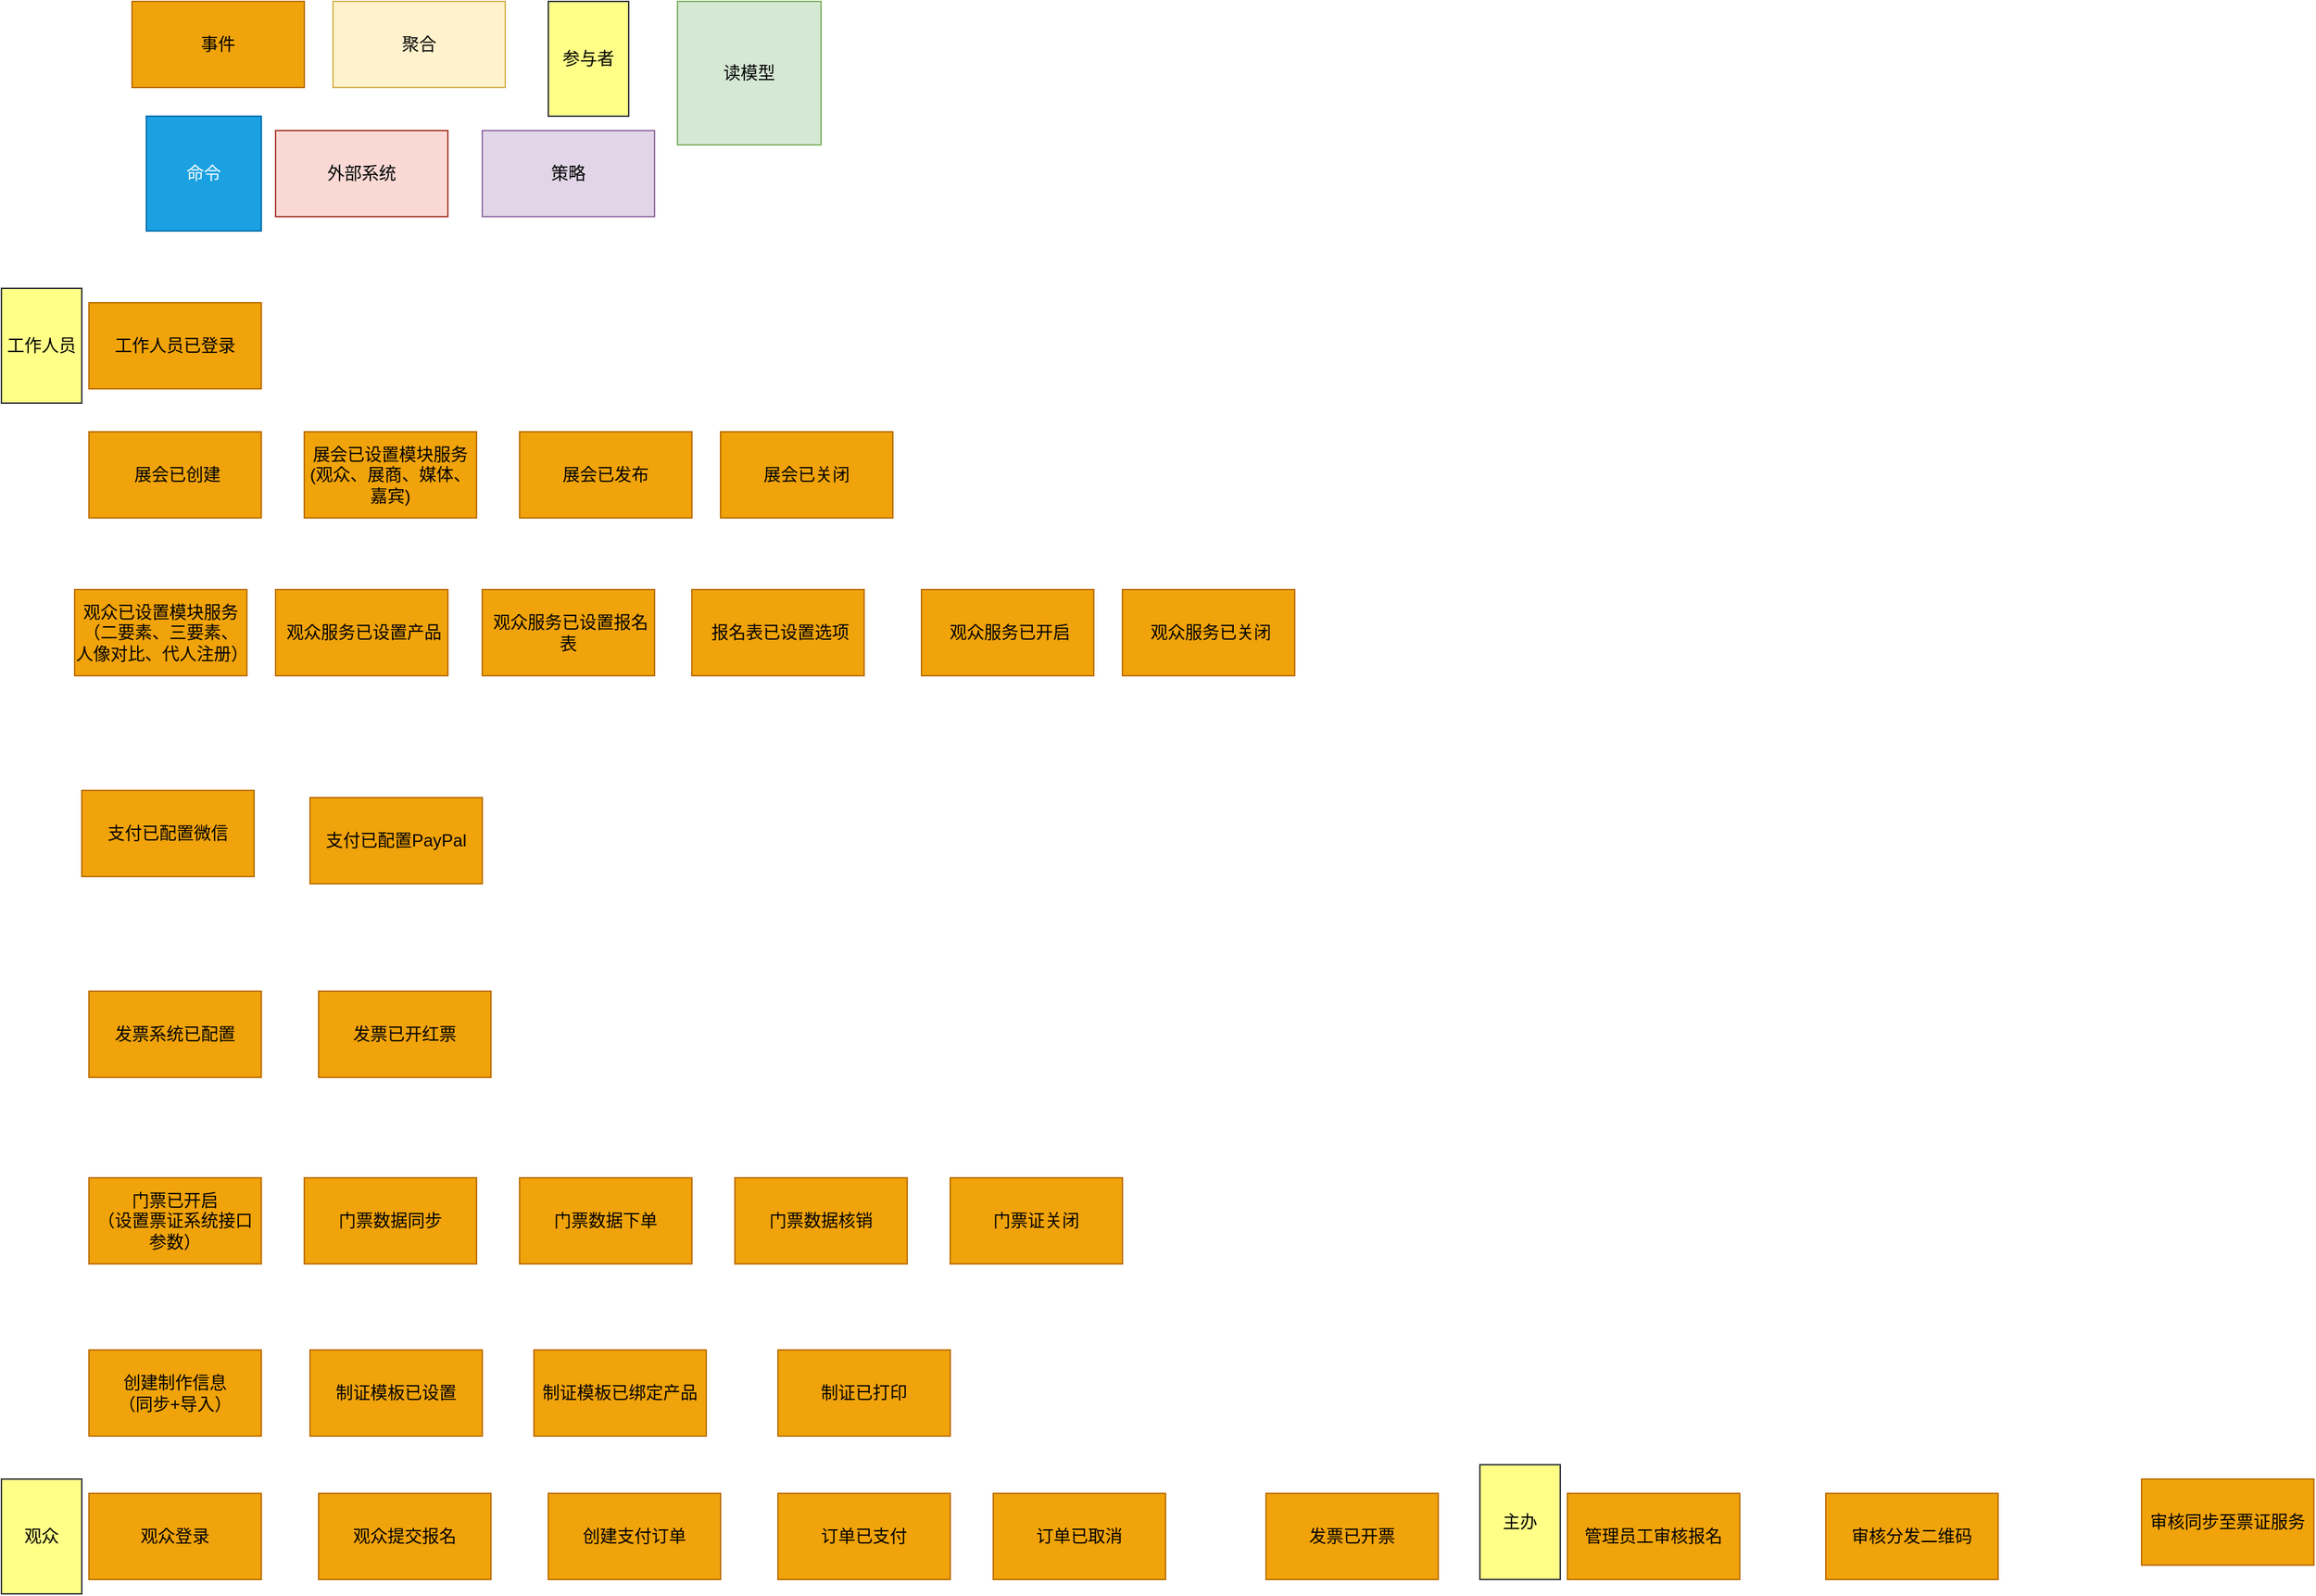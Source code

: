 <mxfile version="25.0.3" pages="3">
  <diagram name="事件" id="Tm8wjcbFjeaA6EBHHuMP">
    <mxGraphModel dx="1143" dy="615" grid="1" gridSize="10" guides="1" tooltips="1" connect="1" arrows="1" fold="1" page="1" pageScale="1" pageWidth="827" pageHeight="1169" math="0" shadow="0">
      <root>
        <mxCell id="0" />
        <mxCell id="1" parent="0" />
        <mxCell id="0bBEa5JM60ahN9PU3Rlk-1" value="" style="group;movable=0;resizable=0;rotatable=0;deletable=0;editable=0;locked=1;connectable=0;" parent="1" vertex="1" connectable="0">
          <mxGeometry x="110" y="30" width="480" height="160" as="geometry" />
        </mxCell>
        <mxCell id="0bBEa5JM60ahN9PU3Rlk-2" value="事件" style="rounded=0;whiteSpace=wrap;html=1;fillColor=#f0a30a;strokeColor=#BD7000;fontColor=#000000;" parent="0bBEa5JM60ahN9PU3Rlk-1" vertex="1">
          <mxGeometry width="120" height="60" as="geometry" />
        </mxCell>
        <mxCell id="0bBEa5JM60ahN9PU3Rlk-3" value="聚合" style="rounded=0;whiteSpace=wrap;html=1;fillColor=#fff2cc;strokeColor=#d6b656;" parent="0bBEa5JM60ahN9PU3Rlk-1" vertex="1">
          <mxGeometry x="140" width="120" height="60" as="geometry" />
        </mxCell>
        <mxCell id="0bBEa5JM60ahN9PU3Rlk-4" value="命令" style="rounded=0;whiteSpace=wrap;html=1;fillColor=#1ba1e2;strokeColor=#006EAF;fontColor=#ffffff;" parent="0bBEa5JM60ahN9PU3Rlk-1" vertex="1">
          <mxGeometry x="10" y="80" width="80" height="80" as="geometry" />
        </mxCell>
        <mxCell id="0bBEa5JM60ahN9PU3Rlk-5" value="外部系统" style="rounded=0;whiteSpace=wrap;html=1;fillColor=#fad9d5;strokeColor=#ae4132;" parent="0bBEa5JM60ahN9PU3Rlk-1" vertex="1">
          <mxGeometry x="100" y="90" width="120" height="60" as="geometry" />
        </mxCell>
        <mxCell id="0bBEa5JM60ahN9PU3Rlk-6" value="参与者" style="rounded=0;whiteSpace=wrap;html=1;fillColor=#ffff88;strokeColor=#36393d;" parent="0bBEa5JM60ahN9PU3Rlk-1" vertex="1">
          <mxGeometry x="290" width="56" height="80" as="geometry" />
        </mxCell>
        <mxCell id="0bBEa5JM60ahN9PU3Rlk-7" value="策略" style="rounded=0;whiteSpace=wrap;html=1;fillColor=#e1d5e7;strokeColor=#9673a6;" parent="0bBEa5JM60ahN9PU3Rlk-1" vertex="1">
          <mxGeometry x="244" y="90" width="120" height="60" as="geometry" />
        </mxCell>
        <mxCell id="0bBEa5JM60ahN9PU3Rlk-8" value="读模型" style="rounded=0;whiteSpace=wrap;html=1;fillColor=#d5e8d4;strokeColor=#82b366;" parent="0bBEa5JM60ahN9PU3Rlk-1" vertex="1">
          <mxGeometry x="380" width="100" height="100" as="geometry" />
        </mxCell>
        <mxCell id="0bBEa5JM60ahN9PU3Rlk-9" value="&amp;nbsp;展会已创建" style="rounded=0;whiteSpace=wrap;html=1;fillColor=#f0a30a;strokeColor=#BD7000;fontColor=#000000;" parent="1" vertex="1">
          <mxGeometry x="80" y="330" width="120" height="60" as="geometry" />
        </mxCell>
        <mxCell id="0bBEa5JM60ahN9PU3Rlk-10" value="展会已设置模块服务&lt;div&gt;(观众、展商、媒体、嘉宾)&lt;/div&gt;" style="rounded=0;whiteSpace=wrap;html=1;fillColor=#f0a30a;strokeColor=#BD7000;fontColor=#000000;" parent="1" vertex="1">
          <mxGeometry x="230" y="330" width="120" height="60" as="geometry" />
        </mxCell>
        <mxCell id="0bBEa5JM60ahN9PU3Rlk-11" value="展会已发布" style="rounded=0;whiteSpace=wrap;html=1;fillColor=#f0a30a;strokeColor=#BD7000;fontColor=#000000;" parent="1" vertex="1">
          <mxGeometry x="380" y="330" width="120" height="60" as="geometry" />
        </mxCell>
        <mxCell id="0bBEa5JM60ahN9PU3Rlk-12" value="展会已关闭" style="rounded=0;whiteSpace=wrap;html=1;fillColor=#f0a30a;strokeColor=#BD7000;fontColor=#000000;" parent="1" vertex="1">
          <mxGeometry x="520" y="330" width="120" height="60" as="geometry" />
        </mxCell>
        <mxCell id="0bBEa5JM60ahN9PU3Rlk-13" value="&amp;nbsp;观众服务已设置产品" style="rounded=0;whiteSpace=wrap;html=1;fillColor=#f0a30a;strokeColor=#BD7000;fontColor=#000000;" parent="1" vertex="1">
          <mxGeometry x="210" y="440" width="120" height="60" as="geometry" />
        </mxCell>
        <mxCell id="0bBEa5JM60ahN9PU3Rlk-14" value="&amp;nbsp;观众服务已开启" style="rounded=0;whiteSpace=wrap;html=1;fillColor=#f0a30a;strokeColor=#BD7000;fontColor=#000000;" parent="1" vertex="1">
          <mxGeometry x="660" y="440" width="120" height="60" as="geometry" />
        </mxCell>
        <mxCell id="0bBEa5JM60ahN9PU3Rlk-16" value="&amp;nbsp;观众服务已设置报名表" style="rounded=0;whiteSpace=wrap;html=1;fillColor=#f0a30a;strokeColor=#BD7000;fontColor=#000000;" parent="1" vertex="1">
          <mxGeometry x="354" y="440" width="120" height="60" as="geometry" />
        </mxCell>
        <mxCell id="0bBEa5JM60ahN9PU3Rlk-17" value="&amp;nbsp;报名表已设置选项" style="rounded=0;whiteSpace=wrap;html=1;fillColor=#f0a30a;strokeColor=#BD7000;fontColor=#000000;" parent="1" vertex="1">
          <mxGeometry x="500" y="440" width="120" height="60" as="geometry" />
        </mxCell>
        <mxCell id="0bBEa5JM60ahN9PU3Rlk-18" value="观众提交报名" style="rounded=0;whiteSpace=wrap;html=1;fillColor=#f0a30a;strokeColor=#BD7000;fontColor=#000000;" parent="1" vertex="1">
          <mxGeometry x="240" y="1070" width="120" height="60" as="geometry" />
        </mxCell>
        <mxCell id="0bBEa5JM60ahN9PU3Rlk-19" value="管理员工审核报名" style="rounded=0;whiteSpace=wrap;html=1;fillColor=#f0a30a;strokeColor=#BD7000;fontColor=#000000;" parent="1" vertex="1">
          <mxGeometry x="1110" y="1070" width="120" height="60" as="geometry" />
        </mxCell>
        <mxCell id="0bBEa5JM60ahN9PU3Rlk-20" value="审核分发二维码" style="rounded=0;whiteSpace=wrap;html=1;fillColor=#f0a30a;strokeColor=#BD7000;fontColor=#000000;" parent="1" vertex="1">
          <mxGeometry x="1290" y="1070" width="120" height="60" as="geometry" />
        </mxCell>
        <mxCell id="0bBEa5JM60ahN9PU3Rlk-21" value="审核同步至票证服务" style="rounded=0;whiteSpace=wrap;html=1;fillColor=#f0a30a;strokeColor=#BD7000;fontColor=#000000;" parent="1" vertex="1">
          <mxGeometry x="1510" y="1060" width="120" height="60" as="geometry" />
        </mxCell>
        <mxCell id="0bBEa5JM60ahN9PU3Rlk-22" value="创建支付订单" style="rounded=0;whiteSpace=wrap;html=1;fillColor=#f0a30a;strokeColor=#BD7000;fontColor=#000000;" parent="1" vertex="1">
          <mxGeometry x="400" y="1070" width="120" height="60" as="geometry" />
        </mxCell>
        <mxCell id="0bBEa5JM60ahN9PU3Rlk-23" value="&amp;nbsp;观众服务已关闭" style="rounded=0;whiteSpace=wrap;html=1;fillColor=#f0a30a;strokeColor=#BD7000;fontColor=#000000;" parent="1" vertex="1">
          <mxGeometry x="800" y="440" width="120" height="60" as="geometry" />
        </mxCell>
        <mxCell id="0bBEa5JM60ahN9PU3Rlk-24" value="观众已设置模块服务&lt;div&gt;（二要素、三要素、人像对比、代人注册）&lt;/div&gt;" style="rounded=0;whiteSpace=wrap;html=1;fillColor=#f0a30a;strokeColor=#BD7000;fontColor=#000000;" parent="1" vertex="1">
          <mxGeometry x="70" y="440" width="120" height="60" as="geometry" />
        </mxCell>
        <mxCell id="0bBEa5JM60ahN9PU3Rlk-25" value="门票已开启&lt;div&gt;（设置票证系统接口参数）&lt;/div&gt;" style="rounded=0;whiteSpace=wrap;html=1;fillColor=#f0a30a;strokeColor=#BD7000;fontColor=#000000;" parent="1" vertex="1">
          <mxGeometry x="80" y="850" width="120" height="60" as="geometry" />
        </mxCell>
        <mxCell id="0bBEa5JM60ahN9PU3Rlk-26" value="支付已配置微信" style="rounded=0;whiteSpace=wrap;html=1;fillColor=#f0a30a;strokeColor=#BD7000;fontColor=#000000;" parent="1" vertex="1">
          <mxGeometry x="75" y="580" width="120" height="60" as="geometry" />
        </mxCell>
        <mxCell id="0bBEa5JM60ahN9PU3Rlk-27" value="支付已配置PayPal" style="rounded=0;whiteSpace=wrap;html=1;fillColor=#f0a30a;strokeColor=#BD7000;fontColor=#000000;" parent="1" vertex="1">
          <mxGeometry x="234" y="585" width="120" height="60" as="geometry" />
        </mxCell>
        <mxCell id="0bBEa5JM60ahN9PU3Rlk-28" value="门票数据同步" style="rounded=0;whiteSpace=wrap;html=1;fillColor=#f0a30a;strokeColor=#BD7000;fontColor=#000000;" parent="1" vertex="1">
          <mxGeometry x="230" y="850" width="120" height="60" as="geometry" />
        </mxCell>
        <mxCell id="0bBEa5JM60ahN9PU3Rlk-29" value="门票数据下单" style="rounded=0;whiteSpace=wrap;html=1;fillColor=#f0a30a;strokeColor=#BD7000;fontColor=#000000;" parent="1" vertex="1">
          <mxGeometry x="380" y="850" width="120" height="60" as="geometry" />
        </mxCell>
        <mxCell id="0bBEa5JM60ahN9PU3Rlk-30" value="门票数据核销" style="rounded=0;whiteSpace=wrap;html=1;fillColor=#f0a30a;strokeColor=#BD7000;fontColor=#000000;" parent="1" vertex="1">
          <mxGeometry x="530" y="850" width="120" height="60" as="geometry" />
        </mxCell>
        <mxCell id="0bBEa5JM60ahN9PU3Rlk-31" value="门票证关闭" style="rounded=0;whiteSpace=wrap;html=1;fillColor=#f0a30a;strokeColor=#BD7000;fontColor=#000000;" parent="1" vertex="1">
          <mxGeometry x="680" y="850" width="120" height="60" as="geometry" />
        </mxCell>
        <mxCell id="0bBEa5JM60ahN9PU3Rlk-32" value="订单已支付" style="rounded=0;whiteSpace=wrap;html=1;fillColor=#f0a30a;strokeColor=#BD7000;fontColor=#000000;" parent="1" vertex="1">
          <mxGeometry x="560" y="1070" width="120" height="60" as="geometry" />
        </mxCell>
        <mxCell id="0bBEa5JM60ahN9PU3Rlk-33" value="订单已取消" style="rounded=0;whiteSpace=wrap;html=1;fillColor=#f0a30a;strokeColor=#BD7000;fontColor=#000000;" parent="1" vertex="1">
          <mxGeometry x="710" y="1070" width="120" height="60" as="geometry" />
        </mxCell>
        <mxCell id="0bBEa5JM60ahN9PU3Rlk-35" value="制证模板已设置" style="rounded=0;whiteSpace=wrap;html=1;fillColor=#f0a30a;strokeColor=#BD7000;fontColor=#000000;" parent="1" vertex="1">
          <mxGeometry x="234" y="970" width="120" height="60" as="geometry" />
        </mxCell>
        <mxCell id="0bBEa5JM60ahN9PU3Rlk-36" value="制证模板已绑定产品" style="rounded=0;whiteSpace=wrap;html=1;fillColor=#f0a30a;strokeColor=#BD7000;fontColor=#000000;" parent="1" vertex="1">
          <mxGeometry x="390" y="970" width="120" height="60" as="geometry" />
        </mxCell>
        <mxCell id="0bBEa5JM60ahN9PU3Rlk-37" value="制证已打印" style="rounded=0;whiteSpace=wrap;html=1;fillColor=#f0a30a;strokeColor=#BD7000;fontColor=#000000;" parent="1" vertex="1">
          <mxGeometry x="560" y="970" width="120" height="60" as="geometry" />
        </mxCell>
        <mxCell id="0bBEa5JM60ahN9PU3Rlk-38" value="创建制作信息&lt;div&gt;（同步+导入）&lt;/div&gt;" style="rounded=0;whiteSpace=wrap;html=1;fillColor=#f0a30a;strokeColor=#BD7000;fontColor=#000000;" parent="1" vertex="1">
          <mxGeometry x="80" y="970" width="120" height="60" as="geometry" />
        </mxCell>
        <mxCell id="0bBEa5JM60ahN9PU3Rlk-41" value="发票系统已配置" style="rounded=0;whiteSpace=wrap;html=1;fillColor=#f0a30a;strokeColor=#BD7000;fontColor=#000000;" parent="1" vertex="1">
          <mxGeometry x="80" y="720" width="120" height="60" as="geometry" />
        </mxCell>
        <mxCell id="0bBEa5JM60ahN9PU3Rlk-43" value="发票已开票" style="rounded=0;whiteSpace=wrap;html=1;fillColor=#f0a30a;strokeColor=#BD7000;fontColor=#000000;" parent="1" vertex="1">
          <mxGeometry x="900" y="1070" width="120" height="60" as="geometry" />
        </mxCell>
        <mxCell id="0bBEa5JM60ahN9PU3Rlk-44" value="发票已开红票" style="rounded=0;whiteSpace=wrap;html=1;fillColor=#f0a30a;strokeColor=#BD7000;fontColor=#000000;" parent="1" vertex="1">
          <mxGeometry x="240" y="720" width="120" height="60" as="geometry" />
        </mxCell>
        <mxCell id="0bBEa5JM60ahN9PU3Rlk-45" value="工作人员已登录" style="rounded=0;whiteSpace=wrap;html=1;fillColor=#f0a30a;strokeColor=#BD7000;fontColor=#000000;" parent="1" vertex="1">
          <mxGeometry x="80" y="240" width="120" height="60" as="geometry" />
        </mxCell>
        <mxCell id="yCPvtCTFaC7ZiINegcWP-1" value="观众登录" style="rounded=0;whiteSpace=wrap;html=1;fillColor=#f0a30a;strokeColor=#BD7000;fontColor=#000000;" parent="1" vertex="1">
          <mxGeometry x="80" y="1070" width="120" height="60" as="geometry" />
        </mxCell>
        <mxCell id="yCPvtCTFaC7ZiINegcWP-50" value="工作人员" style="rounded=0;whiteSpace=wrap;html=1;fillColor=#ffff88;strokeColor=#36393d;" parent="1" vertex="1">
          <mxGeometry x="19" y="230" width="56" height="80" as="geometry" />
        </mxCell>
        <mxCell id="yCPvtCTFaC7ZiINegcWP-51" value="观众" style="rounded=0;whiteSpace=wrap;html=1;fillColor=#ffff88;strokeColor=#36393d;" parent="1" vertex="1">
          <mxGeometry x="19" y="1060" width="56" height="80" as="geometry" />
        </mxCell>
        <mxCell id="yCPvtCTFaC7ZiINegcWP-52" value="主办" style="rounded=0;whiteSpace=wrap;html=1;fillColor=#ffff88;strokeColor=#36393d;" parent="1" vertex="1">
          <mxGeometry x="1049" y="1050" width="56" height="80" as="geometry" />
        </mxCell>
      </root>
    </mxGraphModel>
  </diagram>
  <diagram id="mOMKRaSUTow3cfw62VtZ" name="上下文">
    <mxGraphModel dx="1143" dy="615" grid="1" gridSize="10" guides="1" tooltips="1" connect="1" arrows="1" fold="1" page="1" pageScale="1" pageWidth="827" pageHeight="1169" math="0" shadow="0">
      <root>
        <mxCell id="0" />
        <mxCell id="1" parent="0" />
        <mxCell id="EqSKpXOvU9lYXuKBLG75-1" value="" style="group;movable=0;resizable=0;rotatable=0;deletable=0;editable=0;locked=1;connectable=0;" vertex="1" connectable="0" parent="1">
          <mxGeometry x="110" y="30" width="480" height="160" as="geometry" />
        </mxCell>
        <mxCell id="EqSKpXOvU9lYXuKBLG75-41" value="" style="ellipse;whiteSpace=wrap;html=1;" vertex="1" parent="1">
          <mxGeometry x="50" y="1309" width="380" height="280" as="geometry" />
        </mxCell>
        <mxCell id="EqSKpXOvU9lYXuKBLG75-42" value="工作人员上下文" style="text;html=1;align=center;verticalAlign=middle;whiteSpace=wrap;rounded=0;fontStyle=1" vertex="1" parent="1">
          <mxGeometry x="195" y="1338" width="90" height="30" as="geometry" />
        </mxCell>
        <mxCell id="EqSKpXOvU9lYXuKBLG75-43" value="" style="ellipse;whiteSpace=wrap;html=1;" vertex="1" parent="1">
          <mxGeometry x="470" y="1270" width="380" height="280" as="geometry" />
        </mxCell>
        <mxCell id="EqSKpXOvU9lYXuKBLG75-44" value="展会上下文" style="text;html=1;align=center;verticalAlign=middle;whiteSpace=wrap;rounded=0;fontStyle=1" vertex="1" parent="1">
          <mxGeometry x="610" y="1309" width="90" height="30" as="geometry" />
        </mxCell>
        <mxCell id="EqSKpXOvU9lYXuKBLG75-45" value="&amp;nbsp;展会已创建" style="rounded=0;whiteSpace=wrap;html=1;fillColor=#f0a30a;strokeColor=#BD7000;fontColor=#000000;" vertex="1" parent="1">
          <mxGeometry x="530" y="1350" width="120" height="60" as="geometry" />
        </mxCell>
        <mxCell id="EqSKpXOvU9lYXuKBLG75-46" value="展会已设置模块服务&lt;div&gt;(观众、展商、媒体、嘉宾)&lt;/div&gt;" style="rounded=0;whiteSpace=wrap;html=1;fillColor=#f0a30a;strokeColor=#BD7000;fontColor=#000000;" vertex="1" parent="1">
          <mxGeometry x="670" y="1350" width="120" height="60" as="geometry" />
        </mxCell>
        <mxCell id="EqSKpXOvU9lYXuKBLG75-47" value="展会已发布" style="rounded=0;whiteSpace=wrap;html=1;fillColor=#f0a30a;strokeColor=#BD7000;fontColor=#000000;" vertex="1" parent="1">
          <mxGeometry x="530" y="1430" width="120" height="60" as="geometry" />
        </mxCell>
        <mxCell id="EqSKpXOvU9lYXuKBLG75-48" value="展会已关闭" style="rounded=0;whiteSpace=wrap;html=1;fillColor=#f0a30a;strokeColor=#BD7000;fontColor=#000000;" vertex="1" parent="1">
          <mxGeometry x="670" y="1430" width="120" height="60" as="geometry" />
        </mxCell>
        <mxCell id="EqSKpXOvU9lYXuKBLG75-49" value="" style="ellipse;whiteSpace=wrap;html=1;" vertex="1" parent="1">
          <mxGeometry x="965" y="1250" width="380" height="310" as="geometry" />
        </mxCell>
        <mxCell id="EqSKpXOvU9lYXuKBLG75-50" value="观众管理下文" style="text;html=1;align=center;verticalAlign=middle;whiteSpace=wrap;rounded=0;fontStyle=1" vertex="1" parent="1">
          <mxGeometry x="1110" y="1260" width="90" height="30" as="geometry" />
        </mxCell>
        <mxCell id="EqSKpXOvU9lYXuKBLG75-52" value="" style="ellipse;whiteSpace=wrap;html=1;" vertex="1" parent="1">
          <mxGeometry x="890" y="1600" width="560" height="470" as="geometry" />
        </mxCell>
        <mxCell id="EqSKpXOvU9lYXuKBLG75-53" value="观众报名下文" style="text;html=1;align=center;verticalAlign=middle;whiteSpace=wrap;rounded=0;fontStyle=1" vertex="1" parent="1">
          <mxGeometry x="1120" y="1630" width="90" height="30" as="geometry" />
        </mxCell>
        <mxCell id="EqSKpXOvU9lYXuKBLG75-54" value="&amp;nbsp;观众服务已设置产品" style="rounded=0;whiteSpace=wrap;html=1;fillColor=#f0a30a;strokeColor=#BD7000;fontColor=#000000;" vertex="1" parent="1">
          <mxGeometry x="1160" y="1300" width="120" height="60" as="geometry" />
        </mxCell>
        <mxCell id="EqSKpXOvU9lYXuKBLG75-55" value="&amp;nbsp;观众服务已开启" style="rounded=0;whiteSpace=wrap;html=1;fillColor=#f0a30a;strokeColor=#BD7000;fontColor=#000000;" vertex="1" parent="1">
          <mxGeometry x="1020" y="1440" width="120" height="60" as="geometry" />
        </mxCell>
        <mxCell id="EqSKpXOvU9lYXuKBLG75-56" value="&amp;nbsp;观众服务已设置报名表" style="rounded=0;whiteSpace=wrap;html=1;fillColor=#f0a30a;strokeColor=#BD7000;fontColor=#000000;" vertex="1" parent="1">
          <mxGeometry x="1020" y="1370" width="120" height="60" as="geometry" />
        </mxCell>
        <mxCell id="EqSKpXOvU9lYXuKBLG75-57" value="&amp;nbsp;报名表已设置选项" style="rounded=0;whiteSpace=wrap;html=1;fillColor=#f0a30a;strokeColor=#BD7000;fontColor=#000000;" vertex="1" parent="1">
          <mxGeometry x="1160" y="1370" width="120" height="60" as="geometry" />
        </mxCell>
        <mxCell id="EqSKpXOvU9lYXuKBLG75-58" value="&amp;nbsp;观众服务已关闭" style="rounded=0;whiteSpace=wrap;html=1;fillColor=#f0a30a;strokeColor=#BD7000;fontColor=#000000;" vertex="1" parent="1">
          <mxGeometry x="1160" y="1440" width="120" height="60" as="geometry" />
        </mxCell>
        <mxCell id="EqSKpXOvU9lYXuKBLG75-59" value="观众已设置模块服务&lt;div&gt;（二要素、三要素、人像对比、代人注册）&lt;/div&gt;" style="rounded=0;whiteSpace=wrap;html=1;fillColor=#f0a30a;strokeColor=#BD7000;fontColor=#000000;" vertex="1" parent="1">
          <mxGeometry x="1020" y="1300" width="120" height="60" as="geometry" />
        </mxCell>
        <mxCell id="EqSKpXOvU9lYXuKBLG75-60" value="观众提交报名" style="rounded=0;whiteSpace=wrap;html=1;fillColor=#f0a30a;strokeColor=#BD7000;fontColor=#000000;" vertex="1" parent="1">
          <mxGeometry x="1110" y="1700" width="120" height="60" as="geometry" />
        </mxCell>
        <mxCell id="EqSKpXOvU9lYXuKBLG75-61" value="管理员工审核报名" style="rounded=0;whiteSpace=wrap;html=1;fillColor=#f0a30a;strokeColor=#BD7000;fontColor=#000000;" vertex="1" parent="1">
          <mxGeometry x="940" y="1900" width="120" height="60" as="geometry" />
        </mxCell>
        <mxCell id="EqSKpXOvU9lYXuKBLG75-62" value="审核分发二维码" style="rounded=0;whiteSpace=wrap;html=1;fillColor=#f0a30a;strokeColor=#BD7000;fontColor=#000000;" vertex="1" parent="1">
          <mxGeometry x="1105" y="1900" width="120" height="60" as="geometry" />
        </mxCell>
        <mxCell id="EqSKpXOvU9lYXuKBLG75-63" value="审核同步至票证服务" style="rounded=0;whiteSpace=wrap;html=1;fillColor=#f0a30a;strokeColor=#BD7000;fontColor=#000000;" vertex="1" parent="1">
          <mxGeometry x="1275" y="1900" width="120" height="60" as="geometry" />
        </mxCell>
        <mxCell id="EqSKpXOvU9lYXuKBLG75-64" value="创建支付订单" style="rounded=0;whiteSpace=wrap;html=1;fillColor=#f0a30a;strokeColor=#BD7000;fontColor=#000000;" vertex="1" parent="1">
          <mxGeometry x="1270" y="1700" width="120" height="60" as="geometry" />
        </mxCell>
        <mxCell id="EqSKpXOvU9lYXuKBLG75-65" value="订单已支付" style="rounded=0;whiteSpace=wrap;html=1;fillColor=#f0a30a;strokeColor=#BD7000;fontColor=#000000;" vertex="1" parent="1">
          <mxGeometry x="935" y="1800" width="120" height="60" as="geometry" />
        </mxCell>
        <mxCell id="EqSKpXOvU9lYXuKBLG75-66" value="订单已取消" style="rounded=0;whiteSpace=wrap;html=1;fillColor=#f0a30a;strokeColor=#BD7000;fontColor=#000000;" vertex="1" parent="1">
          <mxGeometry x="1105" y="1800" width="120" height="60" as="geometry" />
        </mxCell>
        <mxCell id="EqSKpXOvU9lYXuKBLG75-67" value="发票已开票" style="rounded=0;whiteSpace=wrap;html=1;fillColor=#f0a30a;strokeColor=#BD7000;fontColor=#000000;" vertex="1" parent="1">
          <mxGeometry x="1275" y="1800" width="120" height="60" as="geometry" />
        </mxCell>
        <mxCell id="EqSKpXOvU9lYXuKBLG75-68" value="观众登录" style="rounded=0;whiteSpace=wrap;html=1;fillColor=#f0a30a;strokeColor=#BD7000;fontColor=#000000;" vertex="1" parent="1">
          <mxGeometry x="950" y="1700" width="120" height="60" as="geometry" />
        </mxCell>
        <mxCell id="EqSKpXOvU9lYXuKBLG75-69" value="工作人员已登录" style="rounded=0;whiteSpace=wrap;html=1;fillColor=#f0a30a;strokeColor=#BD7000;fontColor=#000000;" vertex="1" parent="1">
          <mxGeometry x="120" y="1400" width="120" height="60" as="geometry" />
        </mxCell>
        <mxCell id="EqSKpXOvU9lYXuKBLG75-70" value="" style="ellipse;whiteSpace=wrap;html=1;" vertex="1" parent="1">
          <mxGeometry x="104" y="1695" width="380" height="280" as="geometry" />
        </mxCell>
        <mxCell id="EqSKpXOvU9lYXuKBLG75-71" value="支付上下文" style="text;html=1;align=center;verticalAlign=middle;whiteSpace=wrap;rounded=0;fontStyle=1" vertex="1" parent="1">
          <mxGeometry x="234" y="1730" width="90" height="30" as="geometry" />
        </mxCell>
        <mxCell id="EqSKpXOvU9lYXuKBLG75-72" value="" style="ellipse;whiteSpace=wrap;html=1;" vertex="1" parent="1">
          <mxGeometry x="210" y="2040" width="380" height="280" as="geometry" />
        </mxCell>
        <mxCell id="EqSKpXOvU9lYXuKBLG75-73" value="发票上下文" style="text;html=1;align=center;verticalAlign=middle;whiteSpace=wrap;rounded=0;fontStyle=1" vertex="1" parent="1">
          <mxGeometry x="340" y="2075" width="90" height="30" as="geometry" />
        </mxCell>
        <mxCell id="EqSKpXOvU9lYXuKBLG75-74" value="" style="ellipse;whiteSpace=wrap;html=1;" vertex="1" parent="1">
          <mxGeometry x="690" y="2075" width="380" height="335" as="geometry" />
        </mxCell>
        <mxCell id="EqSKpXOvU9lYXuKBLG75-75" value="门票上下文" style="text;html=1;align=center;verticalAlign=middle;whiteSpace=wrap;rounded=0;fontStyle=1" vertex="1" parent="1">
          <mxGeometry x="820" y="2110" width="90" height="30" as="geometry" />
        </mxCell>
        <mxCell id="EqSKpXOvU9lYXuKBLG75-76" value="" style="ellipse;whiteSpace=wrap;html=1;" vertex="1" parent="1">
          <mxGeometry x="1200" y="2140" width="380" height="280" as="geometry" />
        </mxCell>
        <mxCell id="EqSKpXOvU9lYXuKBLG75-77" value="证件上下文" style="text;html=1;align=center;verticalAlign=middle;whiteSpace=wrap;rounded=0;fontStyle=1" vertex="1" parent="1">
          <mxGeometry x="1330" y="2175" width="90" height="30" as="geometry" />
        </mxCell>
        <mxCell id="EqSKpXOvU9lYXuKBLG75-78" value="支付已配置微信" style="rounded=0;whiteSpace=wrap;html=1;fillColor=#f0a30a;strokeColor=#BD7000;fontColor=#000000;" vertex="1" parent="1">
          <mxGeometry x="151" y="1802.5" width="120" height="60" as="geometry" />
        </mxCell>
        <mxCell id="EqSKpXOvU9lYXuKBLG75-79" value="支付已配置PayPal" style="rounded=0;whiteSpace=wrap;html=1;fillColor=#f0a30a;strokeColor=#BD7000;fontColor=#000000;" vertex="1" parent="1">
          <mxGeometry x="310" y="1807.5" width="120" height="60" as="geometry" />
        </mxCell>
        <mxCell id="EqSKpXOvU9lYXuKBLG75-80" value="支付已配置微信" style="rounded=0;whiteSpace=wrap;html=1;fillColor=#f0a30a;strokeColor=#BD7000;fontColor=#000000;" vertex="1" parent="1">
          <mxGeometry x="251" y="2140" width="120" height="60" as="geometry" />
        </mxCell>
        <mxCell id="EqSKpXOvU9lYXuKBLG75-81" value="支付已配置PayPal" style="rounded=0;whiteSpace=wrap;html=1;fillColor=#f0a30a;strokeColor=#BD7000;fontColor=#000000;" vertex="1" parent="1">
          <mxGeometry x="410" y="2145" width="120" height="60" as="geometry" />
        </mxCell>
        <mxCell id="EqSKpXOvU9lYXuKBLG75-82" value="门票已开启&lt;div&gt;（设置票证系统接口参数）&lt;/div&gt;" style="rounded=0;whiteSpace=wrap;html=1;fillColor=#f0a30a;strokeColor=#BD7000;fontColor=#000000;" vertex="1" parent="1">
          <mxGeometry x="730" y="2160" width="120" height="60" as="geometry" />
        </mxCell>
        <mxCell id="EqSKpXOvU9lYXuKBLG75-83" value="门票数据同步" style="rounded=0;whiteSpace=wrap;html=1;fillColor=#f0a30a;strokeColor=#BD7000;fontColor=#000000;" vertex="1" parent="1">
          <mxGeometry x="870" y="2160" width="120" height="60" as="geometry" />
        </mxCell>
        <mxCell id="EqSKpXOvU9lYXuKBLG75-84" value="门票数据下单" style="rounded=0;whiteSpace=wrap;html=1;fillColor=#f0a30a;strokeColor=#BD7000;fontColor=#000000;" vertex="1" parent="1">
          <mxGeometry x="740" y="2240" width="120" height="60" as="geometry" />
        </mxCell>
        <mxCell id="EqSKpXOvU9lYXuKBLG75-85" value="门票数据核销" style="rounded=0;whiteSpace=wrap;html=1;fillColor=#f0a30a;strokeColor=#BD7000;fontColor=#000000;" vertex="1" parent="1">
          <mxGeometry x="880" y="2240" width="120" height="60" as="geometry" />
        </mxCell>
        <mxCell id="EqSKpXOvU9lYXuKBLG75-86" value="门票证关闭" style="rounded=0;whiteSpace=wrap;html=1;fillColor=#f0a30a;strokeColor=#BD7000;fontColor=#000000;" vertex="1" parent="1">
          <mxGeometry x="830" y="2330" width="120" height="60" as="geometry" />
        </mxCell>
        <mxCell id="EqSKpXOvU9lYXuKBLG75-87" value="制证模板已设置" style="rounded=0;whiteSpace=wrap;html=1;fillColor=#f0a30a;strokeColor=#BD7000;fontColor=#000000;" vertex="1" parent="1">
          <mxGeometry x="1394" y="2212.5" width="120" height="60" as="geometry" />
        </mxCell>
        <mxCell id="EqSKpXOvU9lYXuKBLG75-88" value="制证模板已绑定产品" style="rounded=0;whiteSpace=wrap;html=1;fillColor=#f0a30a;strokeColor=#BD7000;fontColor=#000000;" vertex="1" parent="1">
          <mxGeometry x="1260" y="2290" width="120" height="60" as="geometry" />
        </mxCell>
        <mxCell id="EqSKpXOvU9lYXuKBLG75-89" value="制证已打印" style="rounded=0;whiteSpace=wrap;html=1;fillColor=#f0a30a;strokeColor=#BD7000;fontColor=#000000;" vertex="1" parent="1">
          <mxGeometry x="1420" y="2290" width="120" height="60" as="geometry" />
        </mxCell>
        <mxCell id="EqSKpXOvU9lYXuKBLG75-90" value="创建制作信息&lt;div&gt;（同步+导入）&lt;/div&gt;" style="rounded=0;whiteSpace=wrap;html=1;fillColor=#f0a30a;strokeColor=#BD7000;fontColor=#000000;" vertex="1" parent="1">
          <mxGeometry x="1240" y="2212.5" width="120" height="60" as="geometry" />
        </mxCell>
      </root>
    </mxGraphModel>
  </diagram>
  <diagram id="Q6kzoPTu2Xn-h64HlVNq" name="领域模型">
    <mxGraphModel dx="1143" dy="615" grid="1" gridSize="10" guides="1" tooltips="1" connect="1" arrows="1" fold="1" page="1" pageScale="1" pageWidth="827" pageHeight="1169" math="0" shadow="0">
      <root>
        <mxCell id="0" />
        <mxCell id="1" parent="0" />
        <mxCell id="C-nVrf0MM0xA3hMBVH0z-1" value="" style="group;movable=0;resizable=0;rotatable=0;deletable=0;editable=0;locked=1;connectable=0;" vertex="1" connectable="0" parent="1">
          <mxGeometry x="110" y="30" width="480" height="160" as="geometry" />
        </mxCell>
        <mxCell id="C-nVrf0MM0xA3hMBVH0z-32" value="" style="ellipse;whiteSpace=wrap;html=1;" vertex="1" parent="1">
          <mxGeometry x="130" y="290" width="380" height="280" as="geometry" />
        </mxCell>
        <mxCell id="C-nVrf0MM0xA3hMBVH0z-33" value="发票上下文" style="text;html=1;align=center;verticalAlign=middle;whiteSpace=wrap;rounded=0;fontStyle=1" vertex="1" parent="1">
          <mxGeometry x="260" y="325" width="90" height="30" as="geometry" />
        </mxCell>
        <mxCell id="C-nVrf0MM0xA3hMBVH0z-34" value="" style="ellipse;whiteSpace=wrap;html=1;" vertex="1" parent="1">
          <mxGeometry x="610" y="325" width="380" height="335" as="geometry" />
        </mxCell>
        <mxCell id="C-nVrf0MM0xA3hMBVH0z-35" value="门票上下文" style="text;html=1;align=center;verticalAlign=middle;whiteSpace=wrap;rounded=0;fontStyle=1" vertex="1" parent="1">
          <mxGeometry x="740" y="360" width="90" height="30" as="geometry" />
        </mxCell>
        <mxCell id="C-nVrf0MM0xA3hMBVH0z-36" value="" style="ellipse;whiteSpace=wrap;html=1;" vertex="1" parent="1">
          <mxGeometry x="1120" y="390" width="380" height="280" as="geometry" />
        </mxCell>
        <mxCell id="C-nVrf0MM0xA3hMBVH0z-37" value="证件上下文" style="text;html=1;align=center;verticalAlign=middle;whiteSpace=wrap;rounded=0;fontStyle=1" vertex="1" parent="1">
          <mxGeometry x="1250" y="425" width="90" height="30" as="geometry" />
        </mxCell>
        <mxCell id="C-nVrf0MM0xA3hMBVH0z-40" value="支付已配置微信" style="rounded=0;whiteSpace=wrap;html=1;fillColor=#f0a30a;strokeColor=#BD7000;fontColor=#000000;" vertex="1" parent="1">
          <mxGeometry x="171" y="390" width="120" height="60" as="geometry" />
        </mxCell>
        <mxCell id="C-nVrf0MM0xA3hMBVH0z-41" value="支付已配置PayPal" style="rounded=0;whiteSpace=wrap;html=1;fillColor=#f0a30a;strokeColor=#BD7000;fontColor=#000000;" vertex="1" parent="1">
          <mxGeometry x="330" y="395" width="120" height="60" as="geometry" />
        </mxCell>
        <mxCell id="C-nVrf0MM0xA3hMBVH0z-42" value="门票已开启&lt;div&gt;（设置票证系统接口参数）&lt;/div&gt;" style="rounded=0;whiteSpace=wrap;html=1;fillColor=#f0a30a;strokeColor=#BD7000;fontColor=#000000;" vertex="1" parent="1">
          <mxGeometry x="650" y="410" width="120" height="60" as="geometry" />
        </mxCell>
        <mxCell id="C-nVrf0MM0xA3hMBVH0z-43" value="门票数据同步" style="rounded=0;whiteSpace=wrap;html=1;fillColor=#f0a30a;strokeColor=#BD7000;fontColor=#000000;" vertex="1" parent="1">
          <mxGeometry x="790" y="410" width="120" height="60" as="geometry" />
        </mxCell>
        <mxCell id="C-nVrf0MM0xA3hMBVH0z-44" value="门票数据下单" style="rounded=0;whiteSpace=wrap;html=1;fillColor=#f0a30a;strokeColor=#BD7000;fontColor=#000000;" vertex="1" parent="1">
          <mxGeometry x="660" y="490" width="120" height="60" as="geometry" />
        </mxCell>
        <mxCell id="C-nVrf0MM0xA3hMBVH0z-45" value="门票数据核销" style="rounded=0;whiteSpace=wrap;html=1;fillColor=#f0a30a;strokeColor=#BD7000;fontColor=#000000;" vertex="1" parent="1">
          <mxGeometry x="800" y="490" width="120" height="60" as="geometry" />
        </mxCell>
        <mxCell id="C-nVrf0MM0xA3hMBVH0z-46" value="门票证关闭" style="rounded=0;whiteSpace=wrap;html=1;fillColor=#f0a30a;strokeColor=#BD7000;fontColor=#000000;" vertex="1" parent="1">
          <mxGeometry x="750" y="580" width="120" height="60" as="geometry" />
        </mxCell>
        <mxCell id="C-nVrf0MM0xA3hMBVH0z-47" value="制证模板已设置" style="rounded=0;whiteSpace=wrap;html=1;fillColor=#f0a30a;strokeColor=#BD7000;fontColor=#000000;" vertex="1" parent="1">
          <mxGeometry x="1314" y="462.5" width="120" height="60" as="geometry" />
        </mxCell>
        <mxCell id="C-nVrf0MM0xA3hMBVH0z-48" value="制证模板已绑定产品" style="rounded=0;whiteSpace=wrap;html=1;fillColor=#f0a30a;strokeColor=#BD7000;fontColor=#000000;" vertex="1" parent="1">
          <mxGeometry x="1180" y="540" width="120" height="60" as="geometry" />
        </mxCell>
        <mxCell id="C-nVrf0MM0xA3hMBVH0z-49" value="制证已打印" style="rounded=0;whiteSpace=wrap;html=1;fillColor=#f0a30a;strokeColor=#BD7000;fontColor=#000000;" vertex="1" parent="1">
          <mxGeometry x="1340" y="540" width="120" height="60" as="geometry" />
        </mxCell>
        <mxCell id="C-nVrf0MM0xA3hMBVH0z-50" value="创建制作信息&lt;div&gt;（同步+导入）&lt;/div&gt;" style="rounded=0;whiteSpace=wrap;html=1;fillColor=#f0a30a;strokeColor=#BD7000;fontColor=#000000;" vertex="1" parent="1">
          <mxGeometry x="1160" y="462.5" width="120" height="60" as="geometry" />
        </mxCell>
        <mxCell id="C-nVrf0MM0xA3hMBVH0z-51" value="" style="group" vertex="1" connectable="0" parent="1">
          <mxGeometry x="70" y="660" width="500" height="410" as="geometry" />
        </mxCell>
        <mxCell id="C-nVrf0MM0xA3hMBVH0z-52" value="" style="ellipse;whiteSpace=wrap;html=1;" vertex="1" parent="C-nVrf0MM0xA3hMBVH0z-51">
          <mxGeometry width="500" height="410" as="geometry" />
        </mxCell>
        <mxCell id="C-nVrf0MM0xA3hMBVH0z-53" value="报名表聚合" style="text;html=1;align=center;verticalAlign=middle;whiteSpace=wrap;rounded=0;" vertex="1" parent="C-nVrf0MM0xA3hMBVH0z-51">
          <mxGeometry x="190" y="10" width="120" height="30" as="geometry" />
        </mxCell>
        <mxCell id="C-nVrf0MM0xA3hMBVH0z-54" value="报名表" style="rounded=1;whiteSpace=wrap;html=1;fillColor=#dae8fc;strokeColor=#6c8ebf;" vertex="1" parent="C-nVrf0MM0xA3hMBVH0z-51">
          <mxGeometry x="106" y="50" width="120" height="60" as="geometry" />
        </mxCell>
        <mxCell id="C-nVrf0MM0xA3hMBVH0z-55" value="报名记录" style="rounded=1;whiteSpace=wrap;html=1;fillColor=#d5e8d4;strokeColor=#82b366;" vertex="1" parent="C-nVrf0MM0xA3hMBVH0z-51">
          <mxGeometry x="106" y="140" width="120" height="60" as="geometry" />
        </mxCell>
        <mxCell id="C-nVrf0MM0xA3hMBVH0z-56" value="选项" style="rounded=1;whiteSpace=wrap;html=1;fillColor=#fff2cc;strokeColor=#d6b656;" vertex="1" parent="C-nVrf0MM0xA3hMBVH0z-51">
          <mxGeometry x="266" y="140" width="120" height="60" as="geometry" />
        </mxCell>
        <mxCell id="C-nVrf0MM0xA3hMBVH0z-57" value="配置" style="rounded=1;whiteSpace=wrap;html=1;fillColor=#fff2cc;strokeColor=#d6b656;" vertex="1" parent="C-nVrf0MM0xA3hMBVH0z-51">
          <mxGeometry x="266" y="50" width="120" height="60" as="geometry" />
        </mxCell>
        <mxCell id="C-nVrf0MM0xA3hMBVH0z-58" value="值对象" style="rounded=1;whiteSpace=wrap;html=1;fillColor=#fff2cc;strokeColor=#d6b656;" vertex="1" parent="1">
          <mxGeometry x="440" y="60" width="120" height="60" as="geometry" />
        </mxCell>
        <mxCell id="C-nVrf0MM0xA3hMBVH0z-59" value="聚合根" style="rounded=1;whiteSpace=wrap;html=1;fillColor=#dae8fc;strokeColor=#6c8ebf;" vertex="1" parent="1">
          <mxGeometry x="80" y="60" width="120" height="60" as="geometry" />
        </mxCell>
        <mxCell id="C-nVrf0MM0xA3hMBVH0z-60" value="实体" style="rounded=1;whiteSpace=wrap;html=1;fillColor=#d5e8d4;strokeColor=#82b366;" vertex="1" parent="1">
          <mxGeometry x="250" y="60" width="120" height="60" as="geometry" />
        </mxCell>
        <mxCell id="C-nVrf0MM0xA3hMBVH0z-61" value="" style="ellipse;whiteSpace=wrap;html=1;" vertex="1" parent="1">
          <mxGeometry x="645" y="660" width="500" height="410" as="geometry" />
        </mxCell>
        <mxCell id="C-nVrf0MM0xA3hMBVH0z-62" value="展会聚合" style="text;html=1;align=center;verticalAlign=middle;whiteSpace=wrap;rounded=0;" vertex="1" parent="1">
          <mxGeometry x="865" y="680" width="60" height="30" as="geometry" />
        </mxCell>
        <mxCell id="C-nVrf0MM0xA3hMBVH0z-63" value="展会" style="rounded=1;whiteSpace=wrap;html=1;fillColor=#dae8fc;strokeColor=#6c8ebf;" vertex="1" parent="1">
          <mxGeometry x="740" y="730" width="120" height="60" as="geometry" />
        </mxCell>
        <mxCell id="C-nVrf0MM0xA3hMBVH0z-64" value="展会模块" style="rounded=1;whiteSpace=wrap;html=1;fillColor=#fff2cc;strokeColor=#d6b656;" vertex="1" parent="1">
          <mxGeometry x="920" y="725" width="120" height="60" as="geometry" />
        </mxCell>
        <mxCell id="C-nVrf0MM0xA3hMBVH0z-65" value="展馆" style="rounded=1;whiteSpace=wrap;html=1;fillColor=#fff2cc;strokeColor=#d6b656;" vertex="1" parent="1">
          <mxGeometry x="740" y="820" width="120" height="60" as="geometry" />
        </mxCell>
        <mxCell id="C-nVrf0MM0xA3hMBVH0z-66" value="产品" style="rounded=1;whiteSpace=wrap;html=1;fillColor=#d5e8d4;strokeColor=#82b366;" vertex="1" parent="1">
          <mxGeometry x="920" y="820" width="120" height="60" as="geometry" />
        </mxCell>
        <mxCell id="C-nVrf0MM0xA3hMBVH0z-67" value="" style="ellipse;whiteSpace=wrap;html=1;" vertex="1" parent="1">
          <mxGeometry x="70" y="1090" width="500" height="410" as="geometry" />
        </mxCell>
        <mxCell id="C-nVrf0MM0xA3hMBVH0z-68" value="支付聚合" style="text;html=1;align=center;verticalAlign=middle;whiteSpace=wrap;rounded=0;" vertex="1" parent="1">
          <mxGeometry x="291" y="1100" width="60" height="30" as="geometry" />
        </mxCell>
        <mxCell id="C-nVrf0MM0xA3hMBVH0z-69" value="支付单" style="rounded=1;whiteSpace=wrap;html=1;fillColor=#dae8fc;strokeColor=#6c8ebf;" vertex="1" parent="1">
          <mxGeometry x="180" y="1143" width="120" height="60" as="geometry" />
        </mxCell>
        <mxCell id="C-nVrf0MM0xA3hMBVH0z-70" value="配置" style="rounded=1;whiteSpace=wrap;html=1;fillColor=#fff2cc;strokeColor=#d6b656;" vertex="1" parent="1">
          <mxGeometry x="340" y="1143" width="120" height="60" as="geometry" />
        </mxCell>
        <mxCell id="C-nVrf0MM0xA3hMBVH0z-71" value="" style="ellipse;whiteSpace=wrap;html=1;" vertex="1" parent="1">
          <mxGeometry x="650" y="1100" width="500" height="410" as="geometry" />
        </mxCell>
        <mxCell id="C-nVrf0MM0xA3hMBVH0z-72" value="发票聚合" style="text;html=1;align=center;verticalAlign=middle;whiteSpace=wrap;rounded=0;" vertex="1" parent="1">
          <mxGeometry x="870" y="1113" width="60" height="30" as="geometry" />
        </mxCell>
        <mxCell id="C-nVrf0MM0xA3hMBVH0z-73" value="发票" style="rounded=1;whiteSpace=wrap;html=1;fillColor=#dae8fc;strokeColor=#6c8ebf;" vertex="1" parent="1">
          <mxGeometry x="740" y="1150" width="120" height="60" as="geometry" />
        </mxCell>
        <mxCell id="C-nVrf0MM0xA3hMBVH0z-74" value="红票" style="rounded=1;whiteSpace=wrap;html=1;fillColor=#fff2cc;strokeColor=#d6b656;" vertex="1" parent="1">
          <mxGeometry x="740" y="1240" width="120" height="60" as="geometry" />
        </mxCell>
        <mxCell id="C-nVrf0MM0xA3hMBVH0z-75" value="" style="ellipse;whiteSpace=wrap;html=1;" vertex="1" parent="1">
          <mxGeometry x="1195" y="660" width="500" height="410" as="geometry" />
        </mxCell>
        <mxCell id="C-nVrf0MM0xA3hMBVH0z-76" value="证件聚合" style="text;html=1;align=center;verticalAlign=middle;whiteSpace=wrap;rounded=0;" vertex="1" parent="1">
          <mxGeometry x="1415" y="680" width="60" height="30" as="geometry" />
        </mxCell>
        <mxCell id="C-nVrf0MM0xA3hMBVH0z-77" value="证件" style="rounded=1;whiteSpace=wrap;html=1;fillColor=#dae8fc;strokeColor=#6c8ebf;" vertex="1" parent="1">
          <mxGeometry x="1300" y="720" width="120" height="60" as="geometry" />
        </mxCell>
        <mxCell id="C-nVrf0MM0xA3hMBVH0z-78" value="模板" style="rounded=1;whiteSpace=wrap;html=1;fillColor=#fff2cc;strokeColor=#d6b656;" vertex="1" parent="1">
          <mxGeometry x="1480" y="710" width="120" height="60" as="geometry" />
        </mxCell>
        <mxCell id="C-nVrf0MM0xA3hMBVH0z-79" value="信息" style="rounded=1;whiteSpace=wrap;html=1;fillColor=#fff2cc;strokeColor=#d6b656;" vertex="1" parent="1">
          <mxGeometry x="1300" y="810" width="120" height="60" as="geometry" />
        </mxCell>
        <mxCell id="C-nVrf0MM0xA3hMBVH0z-80" value="支付记录" style="rounded=1;whiteSpace=wrap;html=1;fillColor=#d5e8d4;strokeColor=#82b366;" vertex="1" parent="1">
          <mxGeometry x="180" y="1230" width="120" height="60" as="geometry" />
        </mxCell>
        <mxCell id="C-nVrf0MM0xA3hMBVH0z-81" value="" style="ellipse;whiteSpace=wrap;html=1;" vertex="1" parent="1">
          <mxGeometry x="1195" y="1110" width="500" height="410" as="geometry" />
        </mxCell>
        <mxCell id="C-nVrf0MM0xA3hMBVH0z-82" value="门票聚合" style="text;html=1;align=center;verticalAlign=middle;whiteSpace=wrap;rounded=0;" vertex="1" parent="1">
          <mxGeometry x="1415" y="1120" width="60" height="30" as="geometry" />
        </mxCell>
        <mxCell id="C-nVrf0MM0xA3hMBVH0z-83" value="票证" style="rounded=1;whiteSpace=wrap;html=1;fillColor=#dae8fc;strokeColor=#6c8ebf;" vertex="1" parent="1">
          <mxGeometry x="1295" y="1160" width="120" height="60" as="geometry" />
        </mxCell>
        <mxCell id="C-nVrf0MM0xA3hMBVH0z-84" value="入场记录" style="rounded=1;whiteSpace=wrap;html=1;fillColor=#d5e8d4;strokeColor=#82b366;" vertex="1" parent="1">
          <mxGeometry x="1295" y="1265" width="120" height="60" as="geometry" />
        </mxCell>
        <mxCell id="C-nVrf0MM0xA3hMBVH0z-85" value="配置" style="rounded=1;whiteSpace=wrap;html=1;fillColor=#fff2cc;strokeColor=#d6b656;" vertex="1" parent="1">
          <mxGeometry x="1475" y="1160" width="120" height="60" as="geometry" />
        </mxCell>
        <mxCell id="C-nVrf0MM0xA3hMBVH0z-86" value="核销信息" style="rounded=1;whiteSpace=wrap;html=1;fillColor=#fff2cc;strokeColor=#d6b656;" vertex="1" parent="1">
          <mxGeometry x="1475" y="1380" width="120" height="60" as="geometry" />
        </mxCell>
        <mxCell id="C-nVrf0MM0xA3hMBVH0z-87" value="门票记录" style="rounded=1;whiteSpace=wrap;html=1;fillColor=#d5e8d4;strokeColor=#82b366;" vertex="1" parent="1">
          <mxGeometry x="1295" y="1380" width="120" height="60" as="geometry" />
        </mxCell>
      </root>
    </mxGraphModel>
  </diagram>
</mxfile>
